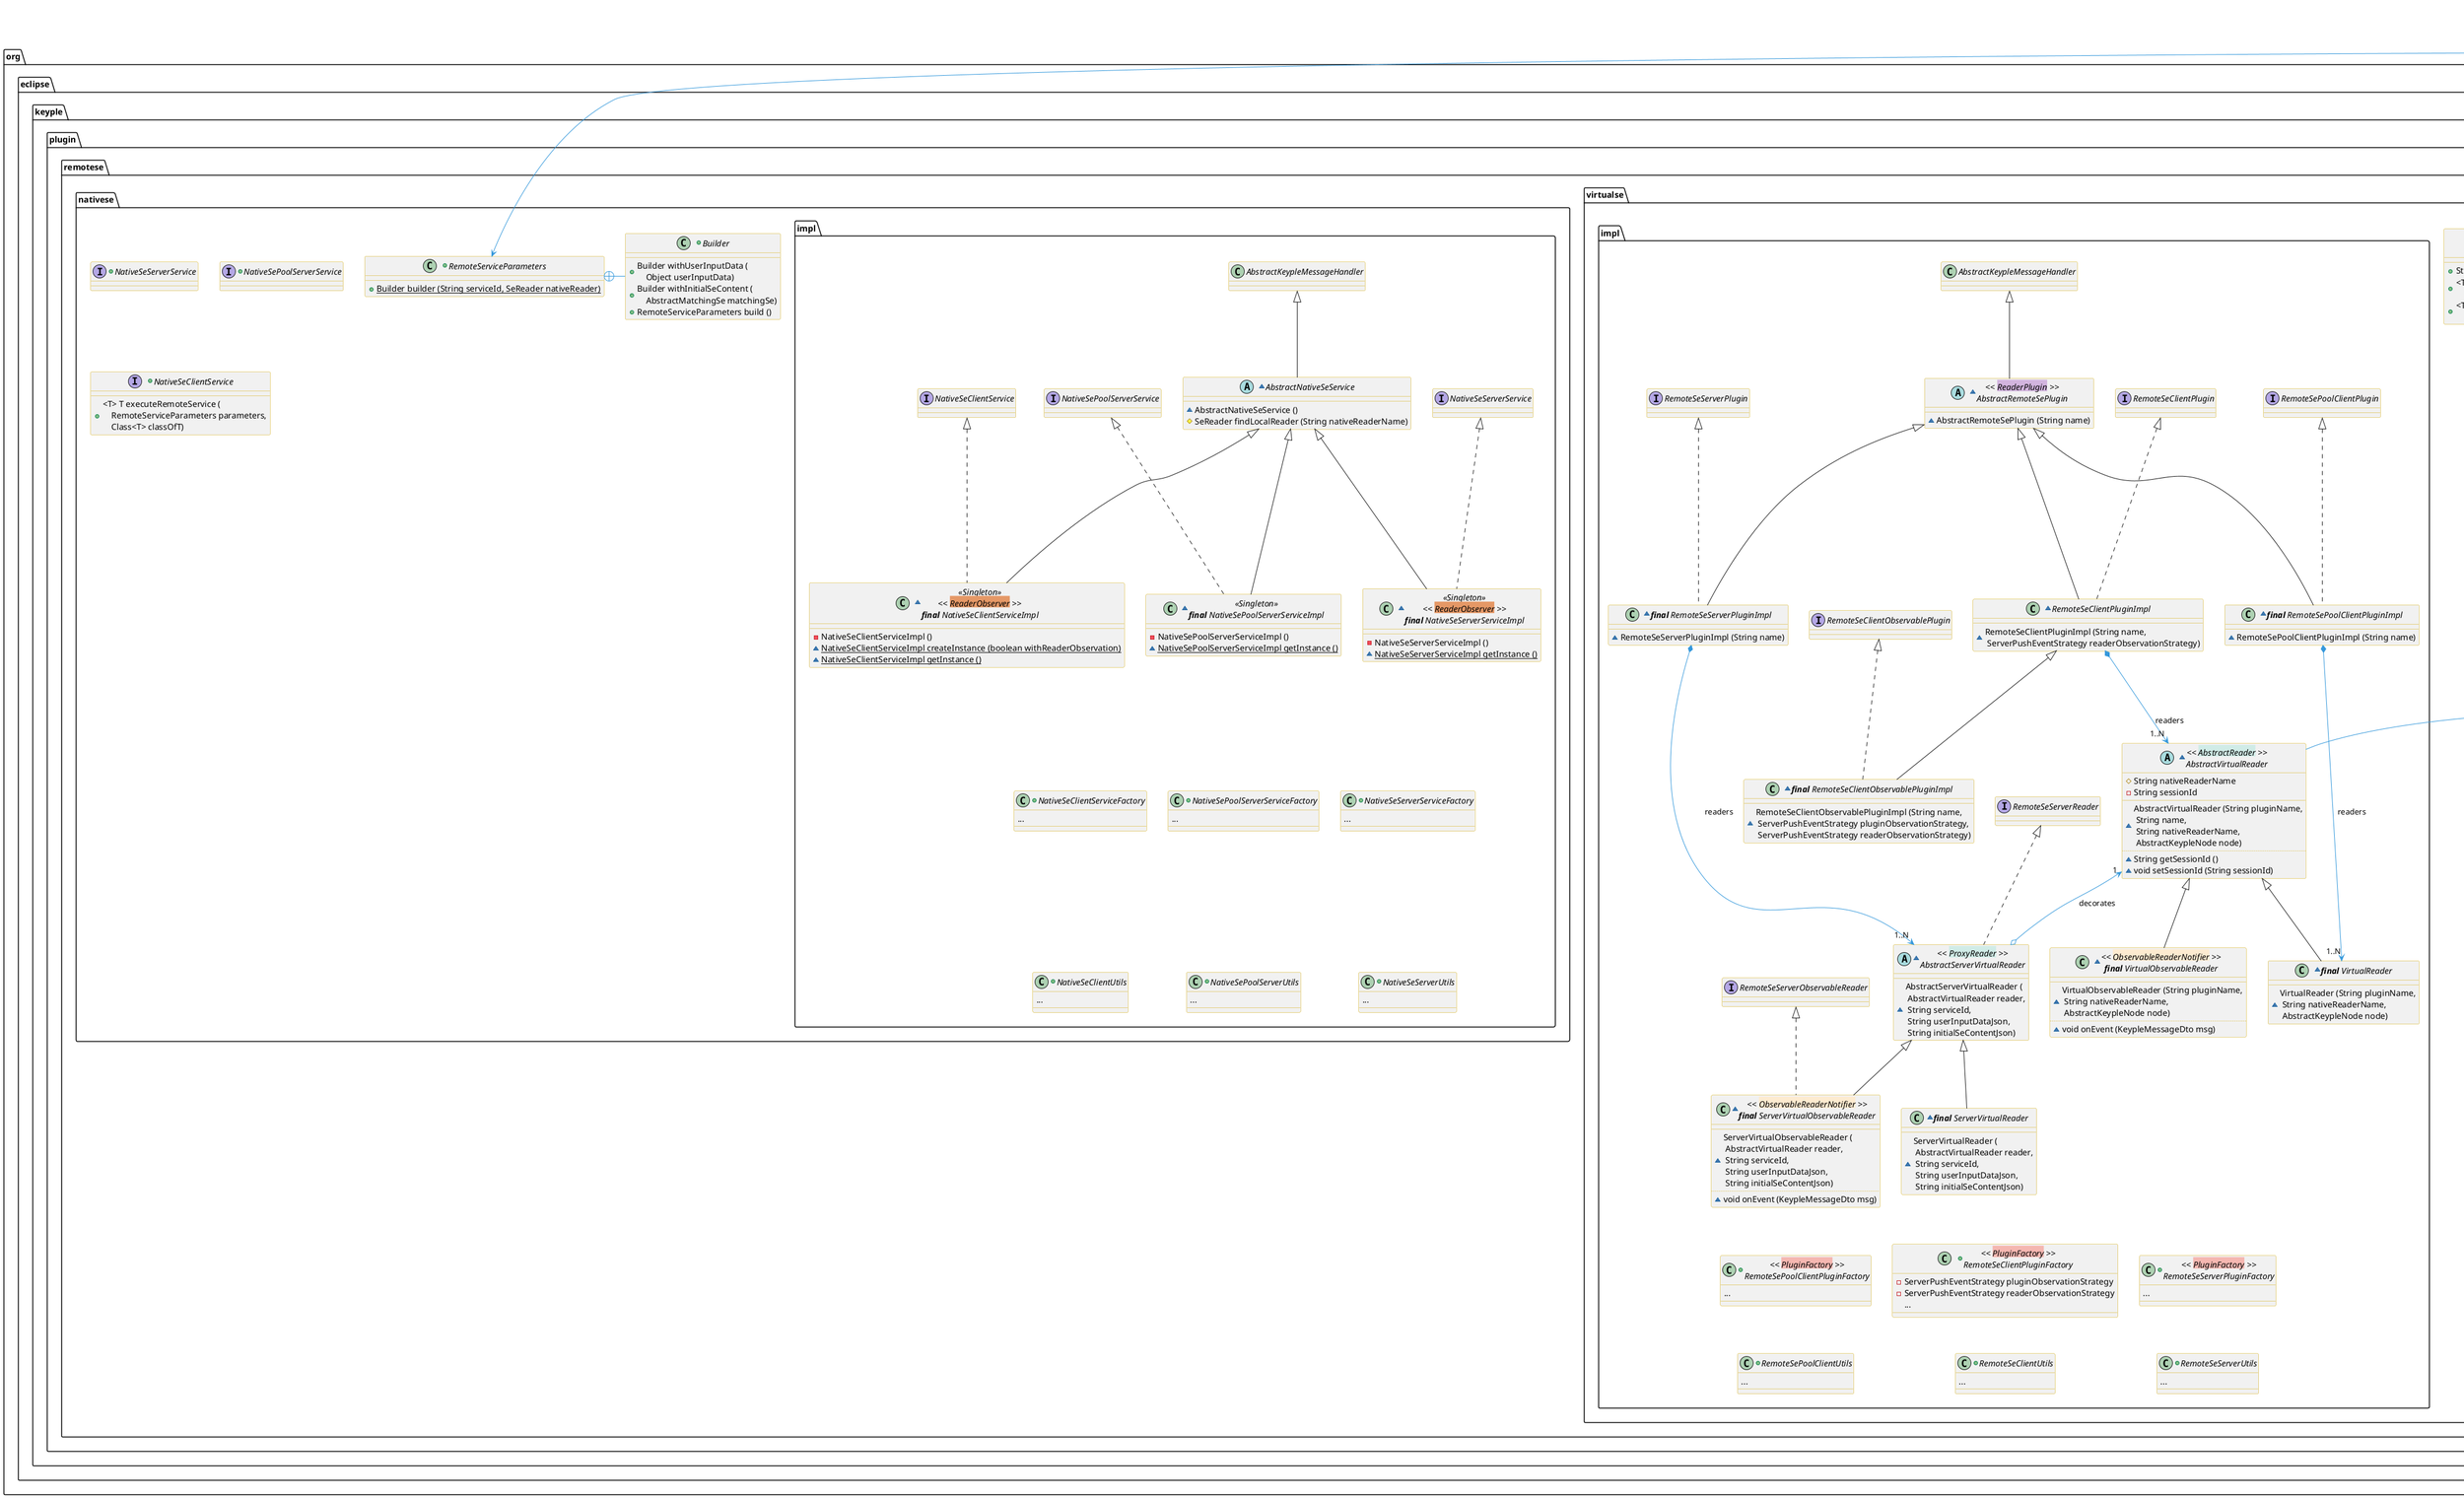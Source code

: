 @startuml
title
    Keyple Plugin Remote SE (28/08/2020)
end title

' == THEME ==

'Couleurs issues de : https://htmlcolorcodes.com/fr/tableau-de-couleur/tableau-de-couleur-design-plat/
!define C_GREY1 F8F9F9
!define C_GREY2 F2F3F4
!define C_GREY3 E5E7E9
!define C_GREY4 D7DBDD
!define C_GREY5 CACFD2
!define C_GREY6 BDC3C7
!define C_LINK 3498DB
!define C_USE 27AE60

skinparam Shadowing false
skinparam ClassFontStyle italic
skinparam ClassBorderColor #D4AC0D
skinparam stereotypeABorderColor #A9DCDF
skinparam stereotypeIBorderColor #B4A7E5
skinparam stereotypeCBorderColor #ADD1B2
skinparam stereotypeEBorderColor #EB93DF
' Red
skinparam ClassBackgroundColor<<red>> #FDEDEC
skinparam ClassBorderColor<<red>> #E74C3C
hide <<red>> stereotype
' Purple
skinparam ClassBackgroundColor<<purple>> #F4ECF7
skinparam ClassBorderColor<<purple>> #8E44AD
hide <<purple>> stereotype
' blue
skinparam ClassBackgroundColor<<blue>> #EBF5FB
skinparam ClassBorderColor<<blue>> #3498DB
hide <<blue>> stereotype
' Green
skinparam ClassBackgroundColor<<green>> #E9F7EF
skinparam ClassBorderColor<<green>> #27AE60
hide <<green>> stereotype
' Grey
skinparam ClassBackgroundColor<<grey>> #EAECEE
skinparam ClassBorderColor<<grey>> #2C3E50
hide <<grey>> stereotype

' == CONTENT ==

package org.eclipse.keyple.core.seproxy {

    +abstract PluginFactory {
    }
    +interface ReaderPlugin {
    }
    +interface ReaderPoolPlugin extends ReaderPlugin {
    }
    +interface SeReader {
    }

    package event {
        +interface ObservablePlugin extends ReaderPlugin {
        }
        +interface ObservableReader extends SeReader {
        }
        +interface ReaderObserver {
        }
    }

    package message {
        +interface ProxyReader extends SeReader {
        }
    }

    package plugin.reader {
        +abstract AbstractReader implements ProxyReader {
        }
        +interface ObservableReaderNotifier extends ObservableReader {
        }
    }
}

package org.eclipse.keyple.plugin.remotese {

    package core {

        together {

            ' Nodes
            +interface KeypleClientAsyncNode {
                +void onOpen (\n    String sessionId)
                +void onMessage (\n    KeypleMessageDto msg)
                +void onClose (\n    String sessionId)
                +void onError (\n    String sessionId,\n    Throwable error)
            }
            +interface KeypleServerAsyncNode {
                +void onMessage (\n    KeypleMessageDto msg)
                +void onError (\n    String sessionId,\n    Throwable error)
            }
            +interface KeypleClientSyncNode {
            }
            +interface KeypleServerSyncNode {
                +List<KeypleMessageDto> onRequest (\n    KeypleMessageDto msg)
            }

            ' Sender
            +interface KeypleClientAsync {
                +void openSession (\n    String sessionId)
                +void sendMessage (\n    KeypleMessageDto msg)
                +void closeSession (\n    String sessionId)
            }
            +interface KeypleServerAsync {
                +void sendMessage (\n    KeypleMessageDto msg)
            }
            +interface KeypleClientSync {
                +List<KeypleMessageDto> sendRequest (\n    KeypleMessageDto msg)
            }

            ' DTO
            +class KeypleMessageDto {
                + String sessionId
                + String action
                + String clientNodeId
                + String serverNodeId
                + String nativeReaderName
                + String virtualReaderName
                + String body
            }
            +interface KeypleClientReaderEventFilter {
                +Object beforePropagation (ReaderEvent event)
                +Class<? extends Object> getUserOutputDataClass ()
                +void afterPropagation (Object userOutputData)
            }

        }

        package impl as coreImpl {

            ' Handler
            +abstract AbstractKeypleMessageHandler {
                __
                # AbstractKeypleMessageHandler ()
                ..
                + void bindClientAsyncNode (KeypleClientAsync endpoint)
                + void bindServerAsyncNode (KeypleServerAsync endpoint)
                + void bindClientSyncNode (KeypleClientSync endpoint,\n ServerPushEventStrategy pluginObservationStrategy,\n ServerPushEventStrategy readerObservationStrategy)
                + void bindServerSyncNode ()
                + AbstractKeypleNode getNode ()
                ..
                # {abstract} **abstract** void onMessage (KeypleMessageDto msg)
            }

            ' Node
            +abstract AbstractKeypleNode {
                # String nodeId
                __
                ~ AbstractKeypleNode (AbstractKeypleMessageHandler handler, int timeoutInSecond)
                ..
                + {abstract} **abstract** void openSession (String sessionId)
                + {abstract} **abstract** KeypleMessageDto sendRequest (KeypleMessageDto msg)
                + {abstract} **abstract** void sendMessage (KeypleMessageDto msg)
                + {abstract} **abstract** void closeSession (String sessionId)
                ..
                + void closeSessionSilently (String sessionId)
            }
            ' Async Node
            +class "**final** KeypleClientAsyncNodeImpl" as KeypleClientAsyncNodeImpl extends AbstractKeypleNode implements KeypleClientAsyncNode {
                ~ KeypleClientAsyncNodeImpl (\n AbstractKeypleMessageHandler handler,\n KeypleClientAsync endpoint,\n int timeoutInSecond)
            }
            +class "**final** KeypleServerAsyncNodeImpl" as KeypleServerAsyncNodeImpl extends AbstractKeypleNode implements KeypleServerAsyncNode {
                ~ KeypleServerAsyncNodeImpl (\n AbstractKeypleMessageHandler handler,\n KeypleServerAsync endpoint,\n int timeoutInSecond)
            }
            ' Sync Node
            +class "**final** KeypleClientSyncNodeImpl" as KeypleClientSyncNodeImpl extends AbstractKeypleNode implements KeypleClientSyncNode {
                ~ KeypleClientSyncNodeImpl (\n AbstractKeypleMessageHandler handler,\n KeypleClientSync endpoint,\n ServerPushEventStrategy pluginObservationStrategy,\n ServerPushEventStrategy readerObservationStrategy)
            }
            +class "**final** KeypleServerSyncNodeImpl" as KeypleServerSyncNodeImpl extends AbstractKeypleNode implements KeypleServerSyncNode {
                ~ KeypleServerSyncNodeImpl (\n AbstractKeypleMessageHandler handler,\n int timeoutInSecond)
            }

            ' Server Push Event Strategy
            +class ServerPushEventStrategy {
                +ServerPushEventStrategy (Type type)
                +ServerPushEventStrategy setDuration (int durationInSeconds)
                ~Type getType ()
                ~int getDuration ()
            }
            +enum Type {
                POLLING
                LONG_POLLING
            }

        }

    }

    package nativese {

        together {

            +interface NativeSeServerService {
            }
            +interface NativeSePoolServerService {
            }
            +interface NativeSeClientService {
                +<T> T executeRemoteService (\n    RemoteServiceParameters parameters,\n    Class<T> classOfT)
            }
            +class RemoteServiceParameters {
                +{static} Builder builder (String serviceId, SeReader nativeReader)
            }
            +class "Builder" as RemoteServiceParametersBuilder {
                +Builder withUserInputData (\n    Object userInputData)
                +Builder withInitialSeContent (\n    AbstractMatchingSe matchingSe)
                +RemoteServiceParameters build ()
            }

        }

        package impl as nativeSeImpl {

            together {

                ' Factories
                +class NativeSeClientServiceFactory {
                    ...
                }
                +class NativeSeServerServiceFactory {
                    ...
                }
                +class NativeSePoolServerServiceFactory {
                    ...
                }

                ' Utilitaires Slave
                +class NativeSeClientUtils {
                    ...
                }
                +class NativeSeServerUtils {
                    ...
                }
                +class NativeSePoolServerUtils {
                    ...
                }

            }

            together {

                ' Native Handler
                ~abstract AbstractNativeSeService extends AbstractKeypleMessageHandler {
                    ~ AbstractNativeSeService ()
                    # SeReader findLocalReader (String nativeReaderName)
                }
                ~class "<< Singleton >>\n<< <back:#E59866>ReaderObserver</back> >>\n**final** NativeSeClientServiceImpl" as NativeSeClientServiceImpl extends AbstractNativeSeService implements NativeSeClientService {
                    - NativeSeClientServiceImpl ()
                    ~ {static} NativeSeClientServiceImpl createInstance (boolean withReaderObservation)
                    ~ {static} NativeSeClientServiceImpl getInstance ()
                }
                ~class "<< Singleton >>\n<< <back:#E59866>ReaderObserver</back> >>\n**final** NativeSeServerServiceImpl" as NativeSeServerServiceImpl extends AbstractNativeSeService implements NativeSeServerService {
                    - NativeSeServerServiceImpl ()
                    ~ {static} NativeSeServerServiceImpl getInstance ()
                }
                ~class "<< Singleton >>\n**final** NativeSePoolServerServiceImpl" as NativeSePoolServerServiceImpl extends AbstractNativeSeService implements NativeSePoolServerService {
                    - NativeSePoolServerServiceImpl ()
                    ~ {static} NativeSePoolServerServiceImpl getInstance ()
                }

            }

        }

    }

    package virtualse {

        together {

            ' Remote Handlers
            +interface "<< <back:#D2B4DE>ReaderPlugin</back> >>\nRemoteSeClientPlugin" as RemoteSeClientPlugin {
            }
            +interface "<< <back:#82E0AA>ObservablePlugin</back> >>\nRemoteSeClientObservablePlugin" as RemoteSeClientObservablePlugin extends RemoteSeClientPlugin {
            }
            +interface "<< <back:#AED6F1>ReaderPoolPlugin</back> >>\nRemoteSePoolClientPlugin" as RemoteSePoolClientPlugin {
            }
            +interface "<< <back:#82E0AA>ObservablePlugin</back> >>\nRemoteSeServerPlugin" as RemoteSeServerPlugin {
                +RemoteSeServerReader getReader (String name)
                +void terminateService (String virtualReaderName,\n Object userOutputData)
            }

            ' Remote Readers
            +interface "<< <back:#D0ECE7>SeReader</back> >>\nRemoteSeServerReader" as RemoteSeServerReader {
                +String getServiceId ()
                +<T> T getUserInputData (\n    Class<T> classOfT)
                +<T extends AbstractMatchingSe> T getInitialSeContent (\n    Class<T> classOfMatchingSe)
            }
            +interface "<< <back:#FDEBD0>ObservableReader</back> >>\nRemoteSeServerObservableReader" as RemoteSeServerObservableReader extends RemoteSeServerReader {
            }

        }

        package impl as virtualSeImpl {

            together {
                ' Utilitaires Master
                +class RemoteSeServerUtils {
                    ...
                }
                +class RemoteSeClientUtils {
                    ...
                }
                +class RemoteSePoolClientUtils {
                    ...
                }

                ' Factories
                +class "<< <back:#F5B7B1>PluginFactory</back> >>\nRemoteSeServerPluginFactory" as RemoteSeServerPluginFactory {
                    ...
                }
                +class "<< <back:#F5B7B1>PluginFactory</back> >>\nRemoteSeClientPluginFactory" as RemoteSeClientPluginFactory {
                    -ServerPushEventStrategy pluginObservationStrategy
                    -ServerPushEventStrategy readerObservationStrategy
                    ...
                }
                +class "<< <back:#F5B7B1>PluginFactory</back> >>\nRemoteSePoolClientPluginFactory" as RemoteSePoolClientPluginFactory {
                    ...
                }
            }

            ' Remote Handler
            ~abstract "<< <back:#D2B4DE>ReaderPlugin</back> >>\nAbstractRemoteSePlugin" as AbstractRemoteSePlugin extends AbstractKeypleMessageHandler {
                ~ AbstractRemoteSePlugin (String name)
            }


            ~class "**final** RemoteSeServerPluginImpl" as RemoteSeServerPluginImpl extends AbstractRemoteSePlugin implements RemoteSeServerPlugin {
                ~ RemoteSeServerPluginImpl (String name)
            }
            ~class "**final** RemoteSeClientObservablePluginImpl" as RemoteSeClientObservablePluginImpl extends RemoteSeClientPluginImpl implements RemoteSeClientObservablePlugin {
                ~ RemoteSeClientObservablePluginImpl (String name,\n ServerPushEventStrategy pluginObservationStrategy,\n ServerPushEventStrategy readerObservationStrategy)
            }
            ~class "**final** RemoteSePoolClientPluginImpl" as RemoteSePoolClientPluginImpl extends AbstractRemoteSePlugin implements RemoteSePoolClientPlugin {
                ~ RemoteSePoolClientPluginImpl (String name)
            }
            ~class "RemoteSeClientPluginImpl" as RemoteSeClientPluginImpl extends AbstractRemoteSePlugin implements RemoteSeClientPlugin {
                ~ RemoteSeClientPluginImpl (String name,\n ServerPushEventStrategy readerObservationStrategy)
            }
            ' Virtual Readers
            ~abstract "<< <back:#D0ECE7>AbstractReader</back> >>\nAbstractVirtualReader" as AbstractVirtualReader {
                # String nativeReaderName
                - String sessionId
                __
                ~ AbstractVirtualReader (String pluginName,\n String name,\n String nativeReaderName,\n AbstractKeypleNode node)
                ..
                ~ String getSessionId ()
                ~ void setSessionId (String sessionId)
            }
            ~class "**final** VirtualReader" as VirtualReader extends AbstractVirtualReader {
                ~ VirtualReader (String pluginName,\n String nativeReaderName,\n AbstractKeypleNode node)
            }
            ~class "<< <back:#FDEBD0>ObservableReaderNotifier</back> >>\n**final** VirtualObservableReader" as VirtualObservableReader extends AbstractVirtualReader {
                __
                ~ VirtualObservableReader (String pluginName,\n String nativeReaderName,\n AbstractKeypleNode node)
                ..
                ~ void onEvent (KeypleMessageDto msg)
            }
            ' Server Readers
            ~abstract "<< <back:#D0ECE7>ProxyReader</back> >>\nAbstractServerVirtualReader" as AbstractServerVirtualReader implements RemoteSeServerReader {
                ~ AbstractServerVirtualReader (\n AbstractVirtualReader reader,\n String serviceId,\n String userInputDataJson,\n String initialSeContentJson)
            }
            ~class "**final** ServerVirtualReader" as ServerVirtualReader extends AbstractServerVirtualReader {
                ~ ServerVirtualReader (\n AbstractVirtualReader reader,\n String serviceId,\n String userInputDataJson,\n String initialSeContentJson)
            }
            ~class "<< <back:#FDEBD0>ObservableReaderNotifier</back> >>\n**final** ServerVirtualObservableReader" as ServerVirtualObservableReader extends AbstractServerVirtualReader implements RemoteSeServerObservableReader {
                __
                ~ ServerVirtualObservableReader (\n AbstractVirtualReader reader,\n String serviceId,\n String userInputDataJson,\n String initialSeContentJson)
                ..
                ~ void onEvent (KeypleMessageDto msg)
            }

        }

    }

}

' Associations
ObservableReader +-left- ReaderObserver #C_LINK
AbstractKeypleMessageHandler "handler" <--> "node" AbstractKeypleNode #C_LINK
KeypleClientAsyncNodeImpl --> "endpoint" KeypleClientAsync #C_LINK
KeypleServerAsyncNodeImpl --> "endpoint" KeypleServerAsync #C_LINK
KeypleClientSyncNodeImpl --> "endpoint" KeypleClientSync #C_LINK
RemoteSeClientPluginImpl *--> "1..N" AbstractVirtualReader #C_LINK : readers
RemoteSeServerPluginImpl *--> "1..N" AbstractServerVirtualReader #C_LINK : readers
AbstractServerVirtualReader o-up-> "1" AbstractVirtualReader #C_LINK : decorates
RemoteSePoolClientPluginImpl *--> "1..N" VirtualReader #C_LINK : readers
AbstractVirtualReader -up-> "node" AbstractKeypleNode #C_LINK
RemoteSeServerPlugin *--> "1..N" RemoteSeServerReader #C_LINK : readers
NativeSeClientService -right-> RemoteServiceParameters #C_LINK : use >
RemoteServiceParameters +-right- RemoteServiceParametersBuilder #C_LINK
ServerPushEventStrategy +-right- Type #C_LINK
ServerPushEventStrategy *-right-> "type" Type #C_LINK

' == LAYOUT ==

ObservableReaderNotifier -[hidden]- AbstractKeypleMessageHandler
KeypleServerSyncNodeImpl -[hidden]- KeypleMessageDto
KeypleMessageDto -[hidden]- KeypleClientReaderEventFilter
KeypleClientReaderEventFilter -[hidden]- NativeSeClientService
NativeSeClientService -[hidden]- AbstractNativeSeService

NativeSeServerServiceImpl -[hidden]- NativeSeServerServiceFactory
NativeSeServerServiceFactory -[hidden]- NativeSeServerUtils
NativeSePoolServerServiceImpl -[hidden]- NativeSePoolServerServiceFactory
NativeSePoolServerServiceFactory -[hidden]- NativeSePoolServerUtils
NativeSeClientServiceImpl -[hidden]- NativeSeClientServiceFactory
NativeSeClientServiceFactory -[hidden]- NativeSeClientUtils

ServerVirtualObservableReader -[hidden]- RemoteSePoolClientPluginFactory
RemoteSeServerPluginFactory -[hidden]- RemoteSeServerUtils
RemoteSeClientPluginFactory -[hidden]- RemoteSeClientUtils
RemoteSePoolClientPluginFactory -[hidden]- RemoteSePoolClientUtils

' == STYLE ==

package org.eclipse.keyple.core.seproxy #C_GREY1 {}
package event #C_GREY2 {}
package core #C_GREY1 {}
package coreImpl #C_GREY2 {}
package nativese #C_GREY1 {}
package nativeSeImpl #C_GREY2 {}
package virtualse #C_GREY1 {}
package virtualSeImpl #C_GREY2 {}

abstract PluginFactory <<grey>> #F5B7B1
interface ReaderPlugin <<grey>> #D2B4DE
interface ReaderPoolPlugin <<grey>> #AED6F1
interface SeReader <<grey>> #D0ECE7
interface ProxyReader <<grey>> #D0ECE7
abstract AbstractReader <<grey>> #D0ECE7
interface ObservablePlugin <<grey>> #82E0AA
interface ObservableReader <<grey>> #FDEBD0
interface ObservableReaderNotifier <<grey>> #FDEBD0
interface ReaderObserver <<grey>> #E59866

abstract AbstractKeypleMessageHandler <<blue>>
abstract AbstractKeypleNode <<blue>>
class KeypleClientAsyncNodeImpl <<blue>>
class KeypleServerAsyncNodeImpl <<blue>>
class KeypleClientSyncNodeImpl <<blue>>
class KeypleServerSyncNodeImpl <<blue>>
class ServerPushEventStrategy <<blue>>
enum Type <<blue>>

abstract AbstractNativeSeService <<red>>
class NativeSeClientServiceImpl <<red>>
class NativeSeServerServiceImpl <<red>>
class NativeSePoolServerServiceImpl <<red>>
abstract AbstractRemoteSePlugin <<red>>
class RemoteSeClientPluginImpl <<red>>
class RemoteSeClientObservablePluginImpl <<red>>
class RemoteSeServerPluginImpl <<red>>
class RemoteSePoolClientPluginImpl <<red>>
abstract AbstractVirtualReader <<red>>
class VirtualReader <<red>>
class VirtualObservableReader <<red>>
abstract AbstractServerVirtualReader <<red>>
class ServerVirtualReader <<red>>
class ServerVirtualObservableReader <<red>>

@enduml